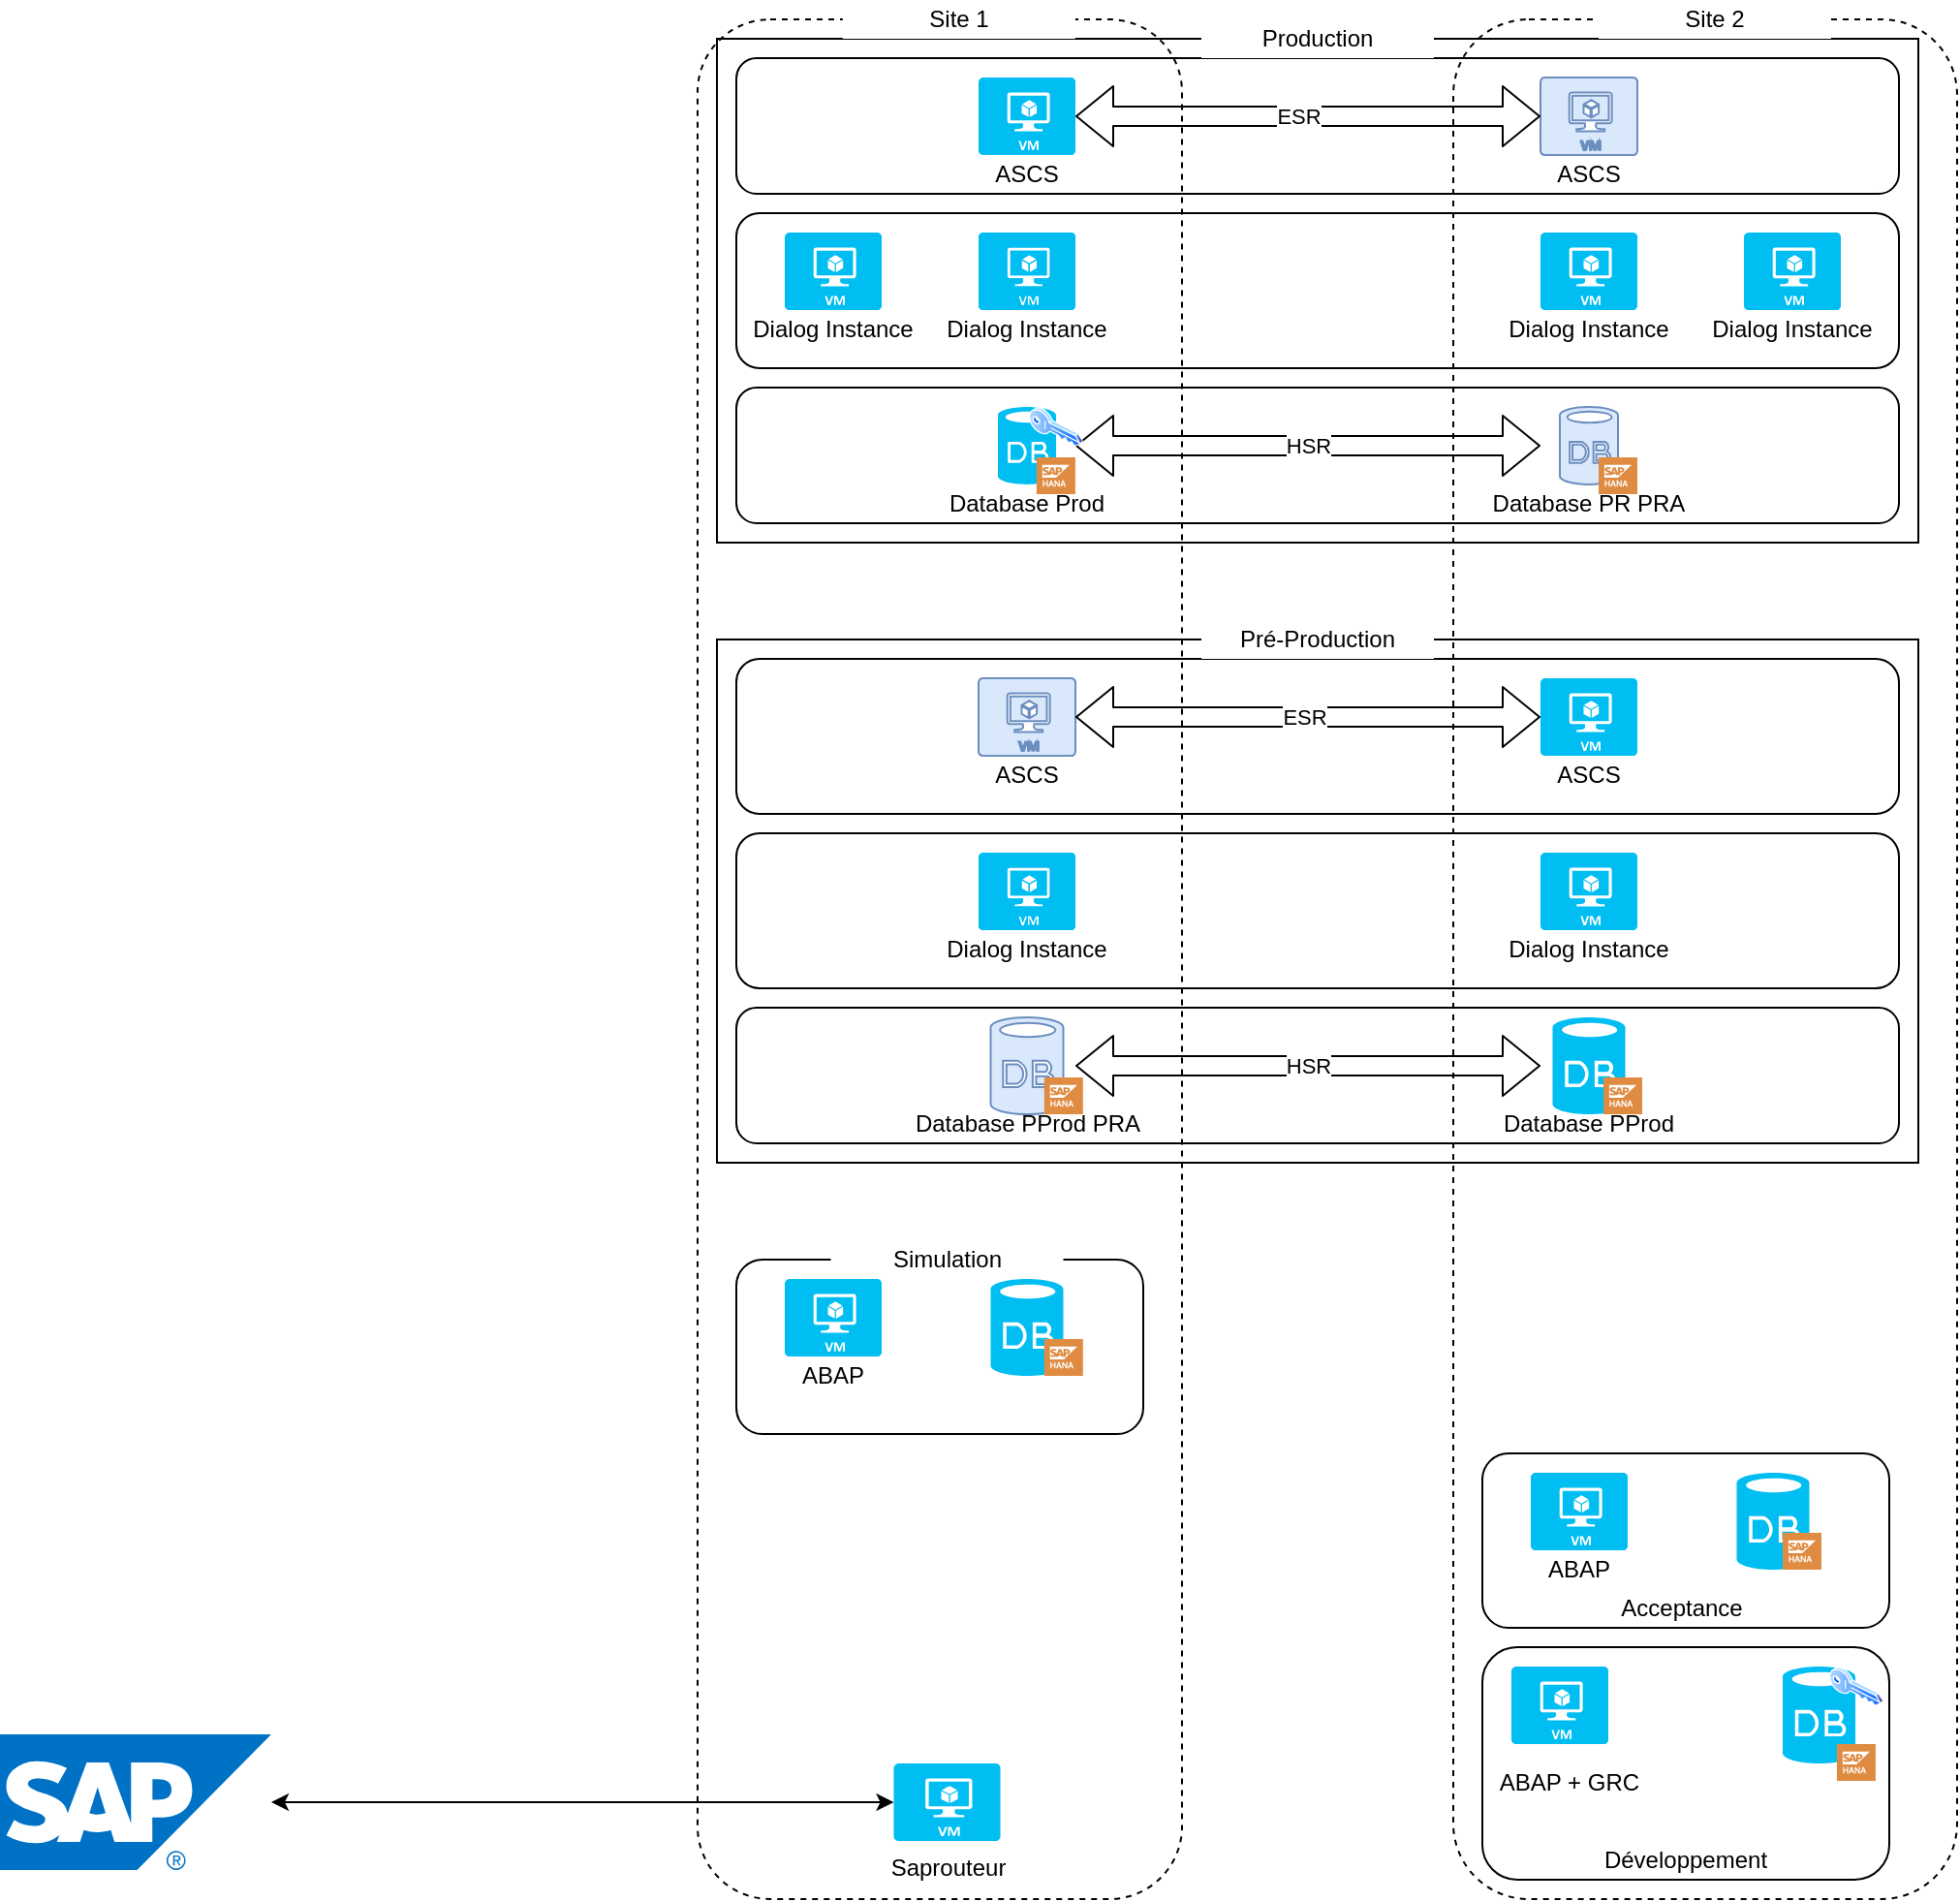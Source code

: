 <mxfile version="13.3.0" type="github">
  <diagram id="mTZRcphGHKb-bVu44xnM" name="Page-1">
    <mxGraphModel dx="2500" dy="898" grid="1" gridSize="10" guides="1" tooltips="1" connect="1" arrows="1" fold="1" page="1" pageScale="1" pageWidth="827" pageHeight="1169" math="0" shadow="0">
      <root>
        <mxCell id="0" />
        <mxCell id="1" parent="0" />
        <mxCell id="M4AGfBQzPxhNNaTuGBdd-41" value="" style="rounded=1;whiteSpace=wrap;html=1;fillColor=none;dashed=1;" parent="1" vertex="1">
          <mxGeometry x="450" y="70" width="260" height="970" as="geometry" />
        </mxCell>
        <mxCell id="ty5_YHNvFAX9lvQ7WHug-4" value="" style="rounded=0;whiteSpace=wrap;html=1;fillColor=none;shadow=0;glass=1;comic=0;" vertex="1" parent="1">
          <mxGeometry x="70" y="390" width="620" height="270" as="geometry" />
        </mxCell>
        <mxCell id="M4AGfBQzPxhNNaTuGBdd-40" value="" style="rounded=1;whiteSpace=wrap;html=1;fillColor=none;dashed=1;" parent="1" vertex="1">
          <mxGeometry x="60" y="70" width="250" height="970" as="geometry" />
        </mxCell>
        <mxCell id="M4AGfBQzPxhNNaTuGBdd-99" value="" style="rounded=1;whiteSpace=wrap;html=1;fillColor=none;" parent="1" vertex="1">
          <mxGeometry x="465" y="810" width="210" height="90" as="geometry" />
        </mxCell>
        <mxCell id="M4AGfBQzPxhNNaTuGBdd-90" value="" style="rounded=1;whiteSpace=wrap;html=1;fillColor=none;" parent="1" vertex="1">
          <mxGeometry x="80" y="710" width="210" height="90" as="geometry" />
        </mxCell>
        <mxCell id="M4AGfBQzPxhNNaTuGBdd-105" value="" style="rounded=1;whiteSpace=wrap;html=1;fillColor=none;" parent="1" vertex="1">
          <mxGeometry x="465" y="910" width="210" height="120" as="geometry" />
        </mxCell>
        <mxCell id="M4AGfBQzPxhNNaTuGBdd-16" value="" style="rounded=1;whiteSpace=wrap;html=1;fillColor=none;" parent="1" vertex="1">
          <mxGeometry x="80" y="90" width="600" height="70" as="geometry" />
        </mxCell>
        <mxCell id="M4AGfBQzPxhNNaTuGBdd-27" value="" style="rounded=1;whiteSpace=wrap;html=1;fillColor=none;" parent="1" vertex="1">
          <mxGeometry x="80" y="260" width="600" height="70" as="geometry" />
        </mxCell>
        <mxCell id="M4AGfBQzPxhNNaTuGBdd-14" value="" style="rounded=1;whiteSpace=wrap;html=1;fillColor=none;" parent="1" vertex="1">
          <mxGeometry x="80" y="170" width="600" height="80" as="geometry" />
        </mxCell>
        <mxCell id="M4AGfBQzPxhNNaTuGBdd-1" value="" style="verticalLabelPosition=bottom;html=1;verticalAlign=top;align=center;strokeColor=none;fillColor=#00BEF2;shape=mxgraph.azure.virtual_machine;" parent="1" vertex="1">
          <mxGeometry x="205" y="100" width="50" height="40" as="geometry" />
        </mxCell>
        <mxCell id="M4AGfBQzPxhNNaTuGBdd-2" value="" style="verticalLabelPosition=bottom;html=1;verticalAlign=top;align=center;strokeColor=#6c8ebf;fillColor=#dae8fc;shape=mxgraph.azure.virtual_machine;" parent="1" vertex="1">
          <mxGeometry x="495" y="100" width="50" height="40" as="geometry" />
        </mxCell>
        <mxCell id="M4AGfBQzPxhNNaTuGBdd-4" value="" style="verticalLabelPosition=bottom;html=1;verticalAlign=top;align=center;strokeColor=none;fillColor=#00BEF2;shape=mxgraph.azure.virtual_machine;" parent="1" vertex="1">
          <mxGeometry x="205" y="180" width="50" height="40" as="geometry" />
        </mxCell>
        <mxCell id="M4AGfBQzPxhNNaTuGBdd-6" value="" style="verticalLabelPosition=bottom;html=1;verticalAlign=top;align=center;strokeColor=none;fillColor=#00BEF2;shape=mxgraph.azure.virtual_machine;" parent="1" vertex="1">
          <mxGeometry x="205" y="180" width="50" height="40" as="geometry" />
        </mxCell>
        <mxCell id="M4AGfBQzPxhNNaTuGBdd-7" value="" style="verticalLabelPosition=bottom;html=1;verticalAlign=top;align=center;strokeColor=none;fillColor=#00BEF2;shape=mxgraph.azure.virtual_machine;" parent="1" vertex="1">
          <mxGeometry x="495" y="180" width="50" height="40" as="geometry" />
        </mxCell>
        <mxCell id="M4AGfBQzPxhNNaTuGBdd-8" value="" style="verticalLabelPosition=bottom;html=1;verticalAlign=top;align=center;strokeColor=none;fillColor=#00BEF2;shape=mxgraph.azure.virtual_machine;" parent="1" vertex="1">
          <mxGeometry x="600" y="180" width="50" height="40" as="geometry" />
        </mxCell>
        <mxCell id="M4AGfBQzPxhNNaTuGBdd-9" value="" style="verticalLabelPosition=bottom;html=1;verticalAlign=top;align=center;strokeColor=none;fillColor=#00BEF2;shape=mxgraph.azure.virtual_machine;" parent="1" vertex="1">
          <mxGeometry x="105" y="180" width="50" height="40" as="geometry" />
        </mxCell>
        <mxCell id="M4AGfBQzPxhNNaTuGBdd-17" value="ASCS" style="text;html=1;strokeColor=none;fillColor=none;align=center;verticalAlign=middle;whiteSpace=wrap;rounded=0;" parent="1" vertex="1">
          <mxGeometry x="210" y="140" width="40" height="20" as="geometry" />
        </mxCell>
        <mxCell id="M4AGfBQzPxhNNaTuGBdd-18" value="ASCS" style="text;html=1;strokeColor=none;fillColor=none;align=center;verticalAlign=middle;whiteSpace=wrap;rounded=0;" parent="1" vertex="1">
          <mxGeometry x="500" y="140" width="40" height="20" as="geometry" />
        </mxCell>
        <mxCell id="M4AGfBQzPxhNNaTuGBdd-19" value="&lt;div&gt;Dialog Instance&lt;/div&gt;" style="text;html=1;strokeColor=none;fillColor=none;align=center;verticalAlign=middle;whiteSpace=wrap;rounded=0;" parent="1" vertex="1">
          <mxGeometry x="85" y="220" width="90" height="20" as="geometry" />
        </mxCell>
        <mxCell id="M4AGfBQzPxhNNaTuGBdd-23" value="Database Prod" style="text;html=1;strokeColor=none;fillColor=none;align=center;verticalAlign=middle;whiteSpace=wrap;rounded=0;" parent="1" vertex="1">
          <mxGeometry x="185" y="310" width="90" height="20" as="geometry" />
        </mxCell>
        <mxCell id="M4AGfBQzPxhNNaTuGBdd-24" value="Database PR PRA" style="text;html=1;strokeColor=none;fillColor=none;align=center;verticalAlign=middle;whiteSpace=wrap;rounded=0;" parent="1" vertex="1">
          <mxGeometry x="465" y="310" width="110" height="20" as="geometry" />
        </mxCell>
        <mxCell id="M4AGfBQzPxhNNaTuGBdd-25" value="HSR" style="shape=flexArrow;endArrow=classic;startArrow=classic;html=1;entryX=0;entryY=0.5;entryDx=0;entryDy=0;entryPerimeter=0;exitX=1;exitY=0.5;exitDx=0;exitDy=0;exitPerimeter=0;fillColor=none;" parent="1" edge="1">
          <mxGeometry width="50" height="50" relative="1" as="geometry">
            <mxPoint x="255" y="290.0" as="sourcePoint" />
            <mxPoint x="495" y="290.0" as="targetPoint" />
          </mxGeometry>
        </mxCell>
        <mxCell id="M4AGfBQzPxhNNaTuGBdd-29" value="&lt;div&gt;Dialog Instance&lt;/div&gt;" style="text;html=1;strokeColor=none;fillColor=none;align=center;verticalAlign=middle;whiteSpace=wrap;rounded=0;" parent="1" vertex="1">
          <mxGeometry x="185" y="220" width="90" height="20" as="geometry" />
        </mxCell>
        <mxCell id="M4AGfBQzPxhNNaTuGBdd-36" value="&lt;div&gt;Dialog Instance&lt;/div&gt;" style="text;html=1;strokeColor=none;fillColor=none;align=center;verticalAlign=middle;whiteSpace=wrap;rounded=0;" parent="1" vertex="1">
          <mxGeometry x="475" y="220" width="90" height="20" as="geometry" />
        </mxCell>
        <mxCell id="M4AGfBQzPxhNNaTuGBdd-37" value="&lt;div&gt;Dialog Instance&lt;/div&gt;" style="text;html=1;strokeColor=none;fillColor=none;align=center;verticalAlign=middle;whiteSpace=wrap;rounded=0;" parent="1" vertex="1">
          <mxGeometry x="580" y="220" width="90" height="20" as="geometry" />
        </mxCell>
        <mxCell id="M4AGfBQzPxhNNaTuGBdd-46" value="" style="shape=flexArrow;endArrow=classic;startArrow=classic;html=1;fillColor=none;entryX=0;entryY=0.5;entryDx=0;entryDy=0;entryPerimeter=0;exitX=1;exitY=0.5;exitDx=0;exitDy=0;exitPerimeter=0;" parent="1" source="M4AGfBQzPxhNNaTuGBdd-1" target="M4AGfBQzPxhNNaTuGBdd-2" edge="1">
          <mxGeometry width="50" height="50" relative="1" as="geometry">
            <mxPoint x="410" y="160" as="sourcePoint" />
            <mxPoint x="460" y="110" as="targetPoint" />
          </mxGeometry>
        </mxCell>
        <mxCell id="M4AGfBQzPxhNNaTuGBdd-126" value="ESR" style="edgeLabel;html=1;align=center;verticalAlign=middle;resizable=0;points=[];" parent="M4AGfBQzPxhNNaTuGBdd-46" vertex="1" connectable="0">
          <mxGeometry x="-0.197" y="-3" relative="1" as="geometry">
            <mxPoint x="18.53" y="-3" as="offset" />
          </mxGeometry>
        </mxCell>
        <mxCell id="M4AGfBQzPxhNNaTuGBdd-48" value="" style="rounded=1;whiteSpace=wrap;html=1;fillColor=none;" parent="1" vertex="1">
          <mxGeometry x="80" y="400" width="600" height="80" as="geometry" />
        </mxCell>
        <mxCell id="M4AGfBQzPxhNNaTuGBdd-49" value="" style="rounded=1;whiteSpace=wrap;html=1;fillColor=none;" parent="1" vertex="1">
          <mxGeometry x="80" y="580" width="600" height="70" as="geometry" />
        </mxCell>
        <mxCell id="M4AGfBQzPxhNNaTuGBdd-50" value="" style="rounded=1;whiteSpace=wrap;html=1;fillColor=none;" parent="1" vertex="1">
          <mxGeometry x="80" y="490" width="600" height="80" as="geometry" />
        </mxCell>
        <mxCell id="M4AGfBQzPxhNNaTuGBdd-51" value="" style="verticalLabelPosition=bottom;html=1;verticalAlign=top;align=center;strokeColor=#6c8ebf;fillColor=#dae8fc;shape=mxgraph.azure.virtual_machine;" parent="1" vertex="1">
          <mxGeometry x="205" y="410" width="50" height="40" as="geometry" />
        </mxCell>
        <mxCell id="M4AGfBQzPxhNNaTuGBdd-52" value="" style="verticalLabelPosition=bottom;html=1;verticalAlign=top;align=center;strokeColor=none;fillColor=#00BEF2;shape=mxgraph.azure.virtual_machine;" parent="1" vertex="1">
          <mxGeometry x="495" y="410" width="50" height="40" as="geometry" />
        </mxCell>
        <mxCell id="M4AGfBQzPxhNNaTuGBdd-53" value="" style="verticalLabelPosition=bottom;html=1;verticalAlign=top;align=center;strokeColor=none;fillColor=#00BEF2;shape=mxgraph.azure.virtual_machine;" parent="1" vertex="1">
          <mxGeometry x="205" y="500" width="50" height="40" as="geometry" />
        </mxCell>
        <mxCell id="M4AGfBQzPxhNNaTuGBdd-54" value="" style="verticalLabelPosition=bottom;html=1;verticalAlign=top;align=center;strokeColor=none;fillColor=#00BEF2;shape=mxgraph.azure.virtual_machine;" parent="1" vertex="1">
          <mxGeometry x="205" y="500" width="50" height="40" as="geometry" />
        </mxCell>
        <mxCell id="M4AGfBQzPxhNNaTuGBdd-55" value="" style="verticalLabelPosition=bottom;html=1;verticalAlign=top;align=center;strokeColor=none;fillColor=#00BEF2;shape=mxgraph.azure.virtual_machine;" parent="1" vertex="1">
          <mxGeometry x="495" y="500" width="50" height="40" as="geometry" />
        </mxCell>
        <mxCell id="M4AGfBQzPxhNNaTuGBdd-60" value="ASCS" style="text;html=1;strokeColor=none;fillColor=none;align=center;verticalAlign=middle;whiteSpace=wrap;rounded=0;" parent="1" vertex="1">
          <mxGeometry x="210" y="450" width="40" height="20" as="geometry" />
        </mxCell>
        <mxCell id="M4AGfBQzPxhNNaTuGBdd-61" value="ASCS" style="text;html=1;strokeColor=none;fillColor=none;align=center;verticalAlign=middle;whiteSpace=wrap;rounded=0;" parent="1" vertex="1">
          <mxGeometry x="500" y="450" width="40" height="20" as="geometry" />
        </mxCell>
        <mxCell id="M4AGfBQzPxhNNaTuGBdd-63" value="Database PProd PRA" style="text;html=1;strokeColor=none;fillColor=none;align=center;verticalAlign=middle;whiteSpace=wrap;rounded=0;" parent="1" vertex="1">
          <mxGeometry x="162.5" y="630" width="135" height="20" as="geometry" />
        </mxCell>
        <mxCell id="M4AGfBQzPxhNNaTuGBdd-64" value="Database PProd" style="text;html=1;strokeColor=none;fillColor=none;align=center;verticalAlign=middle;whiteSpace=wrap;rounded=0;" parent="1" vertex="1">
          <mxGeometry x="465" y="630" width="110" height="20" as="geometry" />
        </mxCell>
        <mxCell id="M4AGfBQzPxhNNaTuGBdd-65" value="HSR" style="shape=flexArrow;endArrow=classic;startArrow=classic;html=1;entryX=0;entryY=0.5;entryDx=0;entryDy=0;entryPerimeter=0;exitX=1;exitY=0.5;exitDx=0;exitDy=0;exitPerimeter=0;fillColor=none;" parent="1" edge="1">
          <mxGeometry width="50" height="50" relative="1" as="geometry">
            <mxPoint x="255" y="610" as="sourcePoint" />
            <mxPoint x="495" y="610" as="targetPoint" />
          </mxGeometry>
        </mxCell>
        <mxCell id="M4AGfBQzPxhNNaTuGBdd-66" value="&lt;div&gt;Dialog Instance&lt;/div&gt;" style="text;html=1;strokeColor=none;fillColor=none;align=center;verticalAlign=middle;whiteSpace=wrap;rounded=0;" parent="1" vertex="1">
          <mxGeometry x="185" y="540" width="90" height="20" as="geometry" />
        </mxCell>
        <mxCell id="M4AGfBQzPxhNNaTuGBdd-67" value="&lt;div&gt;Dialog Instance&lt;/div&gt;" style="text;html=1;strokeColor=none;fillColor=none;align=center;verticalAlign=middle;whiteSpace=wrap;rounded=0;" parent="1" vertex="1">
          <mxGeometry x="475" y="540" width="90" height="20" as="geometry" />
        </mxCell>
        <mxCell id="M4AGfBQzPxhNNaTuGBdd-69" value="" style="shape=flexArrow;endArrow=classic;startArrow=classic;html=1;fillColor=none;entryX=0;entryY=0.5;entryDx=0;entryDy=0;entryPerimeter=0;exitX=1;exitY=0.5;exitDx=0;exitDy=0;exitPerimeter=0;" parent="1" source="M4AGfBQzPxhNNaTuGBdd-51" target="M4AGfBQzPxhNNaTuGBdd-52" edge="1">
          <mxGeometry width="50" height="50" relative="1" as="geometry">
            <mxPoint x="410" y="470" as="sourcePoint" />
            <mxPoint x="460" y="420" as="targetPoint" />
          </mxGeometry>
        </mxCell>
        <mxCell id="M4AGfBQzPxhNNaTuGBdd-71" value="" style="verticalLabelPosition=bottom;html=1;verticalAlign=top;align=center;strokeColor=#6c8ebf;fillColor=#dae8fc;shape=mxgraph.azure.database;" parent="1" vertex="1">
          <mxGeometry x="211.25" y="585" width="37.5" height="50" as="geometry" />
        </mxCell>
        <mxCell id="M4AGfBQzPxhNNaTuGBdd-72" value="" style="verticalLabelPosition=bottom;html=1;verticalAlign=top;align=center;strokeColor=none;fillColor=#00BEF2;shape=mxgraph.azure.database;dashed=1;" parent="1" vertex="1">
          <mxGeometry x="501.25" y="585" width="37.5" height="50" as="geometry" />
        </mxCell>
        <mxCell id="M4AGfBQzPxhNNaTuGBdd-77" value="" style="verticalLabelPosition=bottom;html=1;verticalAlign=top;align=center;strokeColor=none;fillColor=#00BEF2;shape=mxgraph.azure.database;dashed=1;" parent="1" vertex="1">
          <mxGeometry x="215" y="270" width="30" height="40" as="geometry" />
        </mxCell>
        <mxCell id="M4AGfBQzPxhNNaTuGBdd-85" value="" style="verticalLabelPosition=bottom;html=1;verticalAlign=top;align=center;strokeColor=none;fillColor=#00BEF2;shape=mxgraph.azure.virtual_machine;" parent="1" vertex="1">
          <mxGeometry x="105" y="720" width="50" height="40" as="geometry" />
        </mxCell>
        <mxCell id="M4AGfBQzPxhNNaTuGBdd-86" value="" style="verticalLabelPosition=bottom;html=1;verticalAlign=top;align=center;strokeColor=none;fillColor=#00BEF2;shape=mxgraph.azure.database;dashed=1;" parent="1" vertex="1">
          <mxGeometry x="211.25" y="720" width="37.5" height="50" as="geometry" />
        </mxCell>
        <mxCell id="M4AGfBQzPxhNNaTuGBdd-89" value="ABAP" style="text;html=1;strokeColor=none;fillColor=none;align=center;verticalAlign=middle;whiteSpace=wrap;rounded=0;" parent="1" vertex="1">
          <mxGeometry x="85" y="760" width="90" height="20" as="geometry" />
        </mxCell>
        <mxCell id="M4AGfBQzPxhNNaTuGBdd-95" value="" style="verticalLabelPosition=bottom;html=1;verticalAlign=top;align=center;strokeColor=none;fillColor=#00BEF2;shape=mxgraph.azure.virtual_machine;" parent="1" vertex="1">
          <mxGeometry x="490" y="820" width="50" height="40" as="geometry" />
        </mxCell>
        <mxCell id="M4AGfBQzPxhNNaTuGBdd-96" value="" style="verticalLabelPosition=bottom;html=1;verticalAlign=top;align=center;strokeColor=none;fillColor=#00BEF2;shape=mxgraph.azure.database;dashed=1;" parent="1" vertex="1">
          <mxGeometry x="596.25" y="820" width="37.5" height="50" as="geometry" />
        </mxCell>
        <mxCell id="M4AGfBQzPxhNNaTuGBdd-98" value="ABAP" style="text;html=1;strokeColor=none;fillColor=none;align=center;verticalAlign=middle;whiteSpace=wrap;rounded=0;" parent="1" vertex="1">
          <mxGeometry x="470" y="860" width="90" height="20" as="geometry" />
        </mxCell>
        <mxCell id="M4AGfBQzPxhNNaTuGBdd-100" value="Acceptance" style="text;html=1;strokeColor=none;fillColor=none;align=center;verticalAlign=middle;whiteSpace=wrap;rounded=0;" parent="1" vertex="1">
          <mxGeometry x="547.5" y="880" width="40" height="20" as="geometry" />
        </mxCell>
        <mxCell id="M4AGfBQzPxhNNaTuGBdd-101" value="" style="verticalLabelPosition=bottom;html=1;verticalAlign=top;align=center;strokeColor=none;fillColor=#00BEF2;shape=mxgraph.azure.virtual_machine;" parent="1" vertex="1">
          <mxGeometry x="480" y="920" width="50" height="40" as="geometry" />
        </mxCell>
        <mxCell id="M4AGfBQzPxhNNaTuGBdd-102" value="" style="verticalLabelPosition=bottom;html=1;verticalAlign=top;align=center;strokeColor=none;fillColor=#00BEF2;shape=mxgraph.azure.database;dashed=1;" parent="1" vertex="1">
          <mxGeometry x="620" y="920" width="37.5" height="50" as="geometry" />
        </mxCell>
        <mxCell id="M4AGfBQzPxhNNaTuGBdd-104" value="&lt;div&gt;ABAP + GRC&lt;/div&gt;" style="text;html=1;strokeColor=none;fillColor=none;align=center;verticalAlign=middle;whiteSpace=wrap;rounded=0;" parent="1" vertex="1">
          <mxGeometry x="465" y="970" width="90" height="20" as="geometry" />
        </mxCell>
        <mxCell id="M4AGfBQzPxhNNaTuGBdd-106" value="&lt;div&gt;Développement&lt;/div&gt;" style="text;html=1;strokeColor=none;fillColor=none;align=center;verticalAlign=middle;whiteSpace=wrap;rounded=0;" parent="1" vertex="1">
          <mxGeometry x="550" y="1010" width="40" height="20" as="geometry" />
        </mxCell>
        <mxCell id="M4AGfBQzPxhNNaTuGBdd-110" value="" style="aspect=fixed;perimeter=ellipsePerimeter;html=1;align=center;shadow=0;dashed=0;spacingTop=3;image;image=img/lib/active_directory/key.svg;fillColor=none;" parent="1" vertex="1">
          <mxGeometry x="644" y="920" width="27.91" height="20.66" as="geometry" />
        </mxCell>
        <mxCell id="M4AGfBQzPxhNNaTuGBdd-111" value="" style="verticalLabelPosition=bottom;html=1;verticalAlign=top;align=center;strokeColor=#6c8ebf;fillColor=#dae8fc;shape=mxgraph.azure.database;" parent="1" vertex="1">
          <mxGeometry x="505" y="270" width="30" height="40" as="geometry" />
        </mxCell>
        <mxCell id="M4AGfBQzPxhNNaTuGBdd-113" value="" style="aspect=fixed;perimeter=ellipsePerimeter;html=1;align=center;shadow=0;dashed=0;spacingTop=3;image;image=img/lib/active_directory/key.svg;fillColor=none;" parent="1" vertex="1">
          <mxGeometry x="231" y="270" width="27.91" height="20.66" as="geometry" />
        </mxCell>
        <mxCell id="M4AGfBQzPxhNNaTuGBdd-114" value="" style="pointerEvents=1;shadow=0;dashed=0;html=1;strokeColor=none;fillColor=#DF8C42;labelPosition=center;verticalLabelPosition=bottom;verticalAlign=top;align=center;outlineConnect=0;shape=mxgraph.veeam2.sap_hana;" parent="1" vertex="1">
          <mxGeometry x="234.95" y="296" width="20" height="19" as="geometry" />
        </mxCell>
        <mxCell id="M4AGfBQzPxhNNaTuGBdd-115" value="" style="pointerEvents=1;shadow=0;dashed=0;html=1;strokeColor=none;fillColor=#DF8C42;labelPosition=center;verticalLabelPosition=bottom;verticalAlign=top;align=center;outlineConnect=0;shape=mxgraph.veeam2.sap_hana;" parent="1" vertex="1">
          <mxGeometry x="525" y="296" width="20" height="19" as="geometry" />
        </mxCell>
        <mxCell id="M4AGfBQzPxhNNaTuGBdd-116" value="" style="pointerEvents=1;shadow=0;dashed=0;html=1;strokeColor=none;fillColor=#DF8C42;labelPosition=center;verticalLabelPosition=bottom;verticalAlign=top;align=center;outlineConnect=0;shape=mxgraph.veeam2.sap_hana;" parent="1" vertex="1">
          <mxGeometry x="238.91" y="616" width="20" height="19" as="geometry" />
        </mxCell>
        <mxCell id="M4AGfBQzPxhNNaTuGBdd-117" value="" style="pointerEvents=1;shadow=0;dashed=0;html=1;strokeColor=none;fillColor=#DF8C42;labelPosition=center;verticalLabelPosition=bottom;verticalAlign=top;align=center;outlineConnect=0;shape=mxgraph.veeam2.sap_hana;" parent="1" vertex="1">
          <mxGeometry x="527.5" y="616" width="20" height="19" as="geometry" />
        </mxCell>
        <mxCell id="M4AGfBQzPxhNNaTuGBdd-118" value="" style="pointerEvents=1;shadow=0;dashed=0;html=1;strokeColor=none;fillColor=#DF8C42;labelPosition=center;verticalLabelPosition=bottom;verticalAlign=top;align=center;outlineConnect=0;shape=mxgraph.veeam2.sap_hana;" parent="1" vertex="1">
          <mxGeometry x="238.91" y="751" width="20" height="19" as="geometry" />
        </mxCell>
        <mxCell id="M4AGfBQzPxhNNaTuGBdd-119" value="" style="pointerEvents=1;shadow=0;dashed=0;html=1;strokeColor=none;fillColor=#DF8C42;labelPosition=center;verticalLabelPosition=bottom;verticalAlign=top;align=center;outlineConnect=0;shape=mxgraph.veeam2.sap_hana;" parent="1" vertex="1">
          <mxGeometry x="620" y="851" width="20" height="19" as="geometry" />
        </mxCell>
        <mxCell id="M4AGfBQzPxhNNaTuGBdd-120" value="" style="pointerEvents=1;shadow=0;dashed=0;html=1;strokeColor=none;fillColor=#DF8C42;labelPosition=center;verticalLabelPosition=bottom;verticalAlign=top;align=center;outlineConnect=0;shape=mxgraph.veeam2.sap_hana;" parent="1" vertex="1">
          <mxGeometry x="647.96" y="960" width="20" height="19" as="geometry" />
        </mxCell>
        <mxCell id="M4AGfBQzPxhNNaTuGBdd-121" value="" style="aspect=fixed;html=1;points=[];align=center;image;fontSize=12;image=img/lib/mscae/SAP_HANA_on_Azure.svg;fillColor=none;" parent="1" vertex="1">
          <mxGeometry x="-300" y="955" width="140" height="70" as="geometry" />
        </mxCell>
        <mxCell id="M4AGfBQzPxhNNaTuGBdd-125" style="edgeStyle=orthogonalEdgeStyle;rounded=0;orthogonalLoop=1;jettySize=auto;html=1;exitX=0;exitY=0.5;exitDx=0;exitDy=0;exitPerimeter=0;fillColor=none;startArrow=classic;startFill=1;" parent="1" source="M4AGfBQzPxhNNaTuGBdd-122" target="M4AGfBQzPxhNNaTuGBdd-121" edge="1">
          <mxGeometry relative="1" as="geometry" />
        </mxCell>
        <mxCell id="M4AGfBQzPxhNNaTuGBdd-122" value="Saprouteur" style="verticalLabelPosition=bottom;html=1;verticalAlign=top;align=center;strokeColor=none;fillColor=#00BEF2;shape=mxgraph.azure.virtual_machine;" parent="1" vertex="1">
          <mxGeometry x="161.25" y="970" width="55" height="40" as="geometry" />
        </mxCell>
        <mxCell id="M4AGfBQzPxhNNaTuGBdd-127" value="ESR" style="edgeLabel;html=1;align=center;verticalAlign=middle;resizable=0;points=[];" parent="1" vertex="1" connectable="0">
          <mxGeometry x="380.001" y="125" as="geometry">
            <mxPoint x="-7" y="305" as="offset" />
          </mxGeometry>
        </mxCell>
        <mxCell id="ty5_YHNvFAX9lvQ7WHug-6" value="Pré-Production" style="rounded=0;whiteSpace=wrap;html=1;shadow=0;glass=1;comic=0;fillColor=#ffffff;strokeColor=none;" vertex="1" parent="1">
          <mxGeometry x="320" y="380" width="120" height="20" as="geometry" />
        </mxCell>
        <mxCell id="ty5_YHNvFAX9lvQ7WHug-7" value="" style="rounded=0;whiteSpace=wrap;html=1;fillColor=none;shadow=0;glass=1;comic=0;" vertex="1" parent="1">
          <mxGeometry x="70" y="80" width="620" height="260" as="geometry" />
        </mxCell>
        <mxCell id="ty5_YHNvFAX9lvQ7WHug-8" value="&lt;div&gt;Production&lt;/div&gt;" style="rounded=0;whiteSpace=wrap;html=1;shadow=0;glass=1;comic=0;fillColor=#ffffff;strokeColor=none;" vertex="1" parent="1">
          <mxGeometry x="320" y="70" width="120" height="20" as="geometry" />
        </mxCell>
        <mxCell id="ty5_YHNvFAX9lvQ7WHug-9" value="Site 1" style="rounded=0;whiteSpace=wrap;html=1;shadow=0;glass=1;comic=0;fillColor=#ffffff;strokeColor=none;" vertex="1" parent="1">
          <mxGeometry x="134.95" y="60" width="120" height="20" as="geometry" />
        </mxCell>
        <mxCell id="ty5_YHNvFAX9lvQ7WHug-10" value="Site 2" style="rounded=0;whiteSpace=wrap;html=1;shadow=0;glass=1;comic=0;fillColor=#ffffff;strokeColor=none;" vertex="1" parent="1">
          <mxGeometry x="525" y="60" width="120" height="20" as="geometry" />
        </mxCell>
        <mxCell id="ty5_YHNvFAX9lvQ7WHug-11" value="Simulation" style="rounded=0;whiteSpace=wrap;html=1;shadow=0;glass=1;comic=0;fillColor=#ffffff;strokeColor=none;" vertex="1" parent="1">
          <mxGeometry x="128.75" y="700" width="120" height="20" as="geometry" />
        </mxCell>
      </root>
    </mxGraphModel>
  </diagram>
</mxfile>
